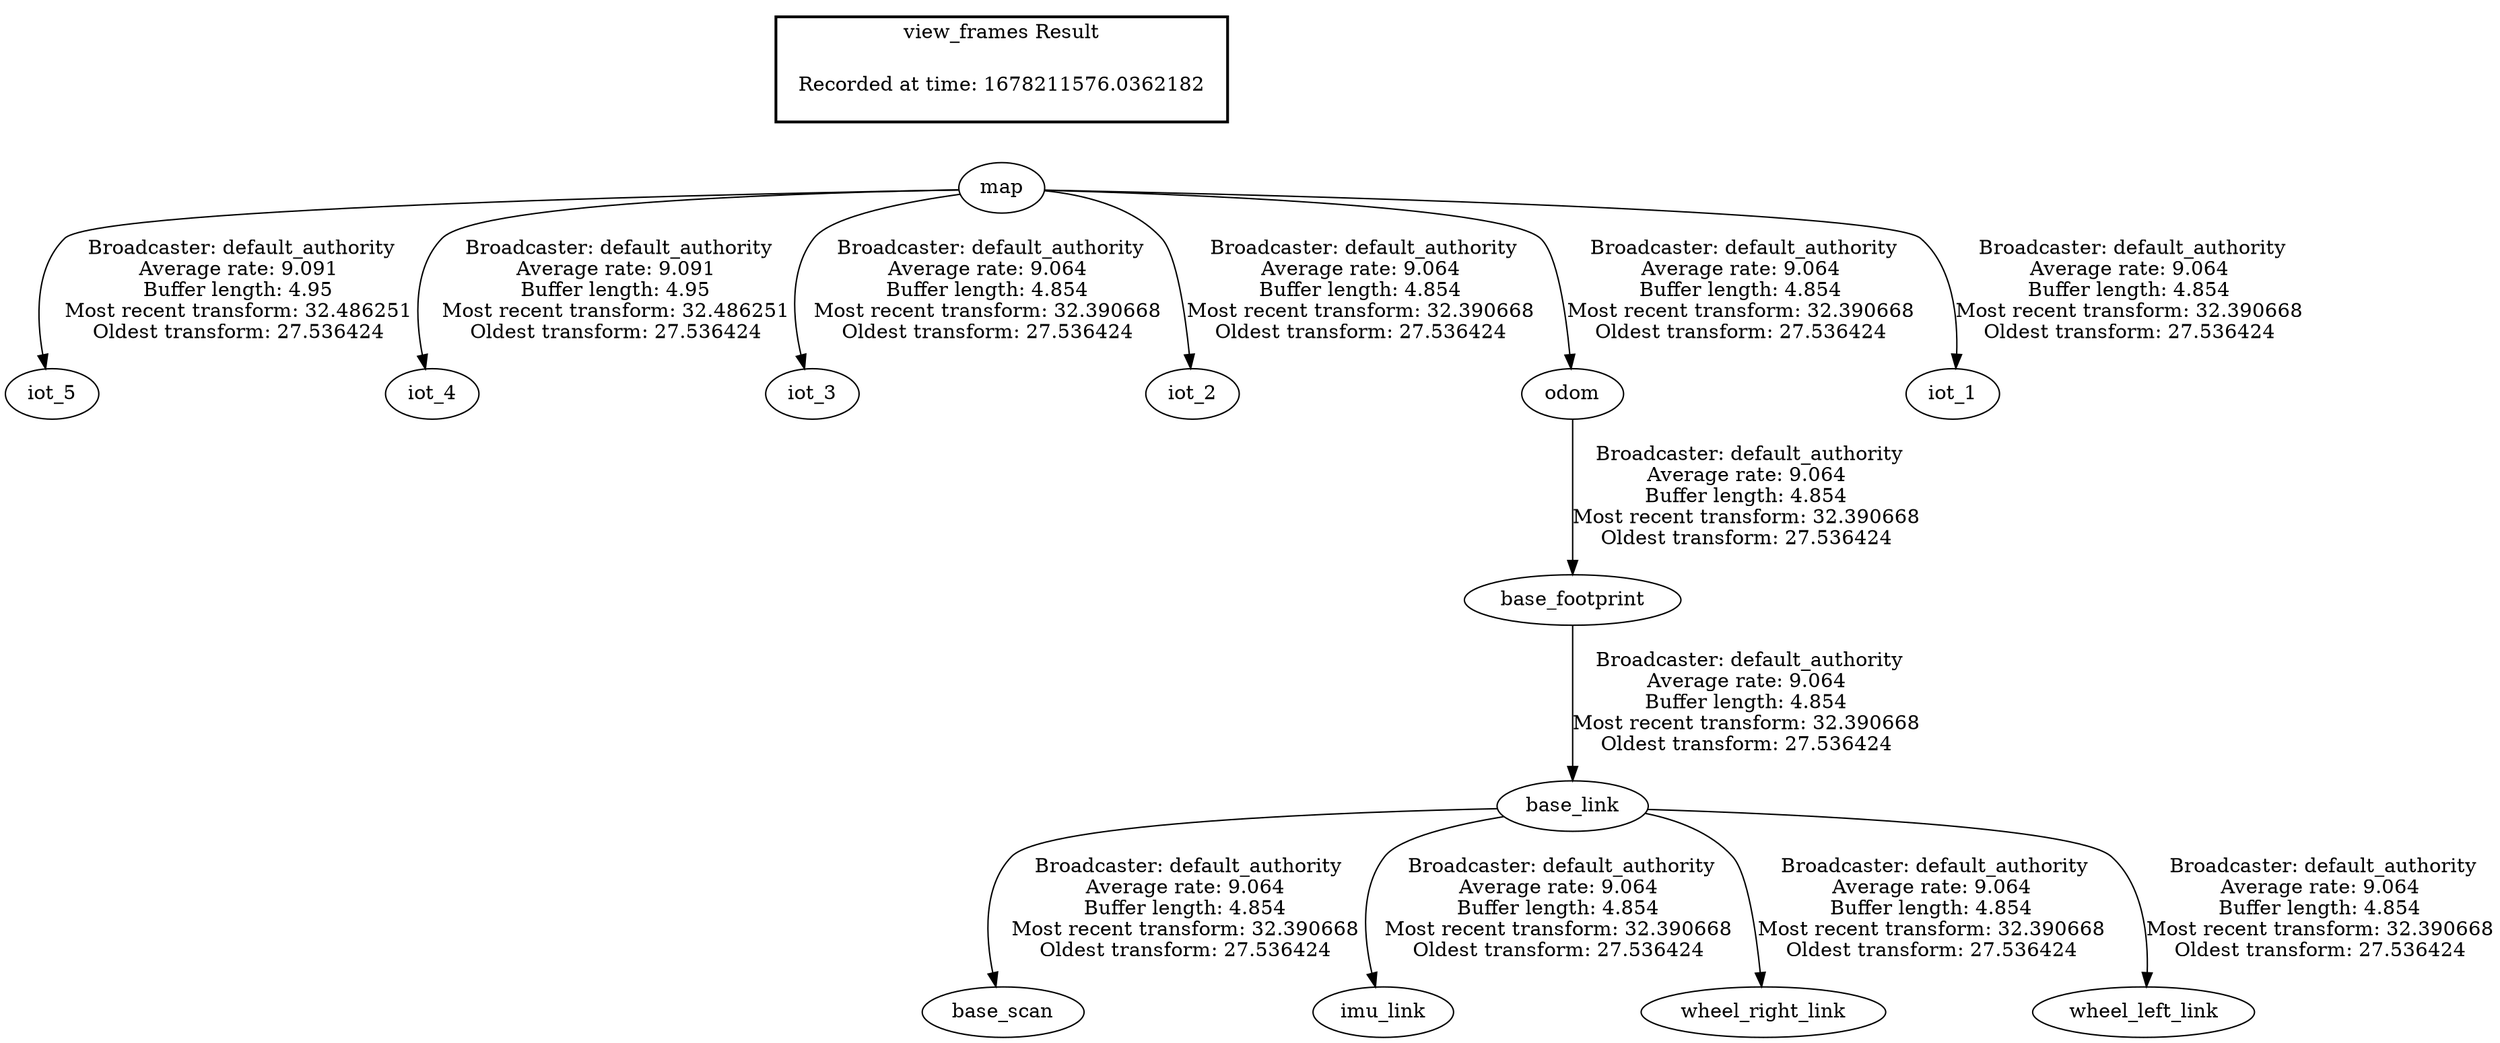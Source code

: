 digraph G {
"map" -> "iot_5"[label=" Broadcaster: default_authority\nAverage rate: 9.091\nBuffer length: 4.95\nMost recent transform: 32.486251\nOldest transform: 27.536424\n"];
"map" -> "iot_4"[label=" Broadcaster: default_authority\nAverage rate: 9.091\nBuffer length: 4.95\nMost recent transform: 32.486251\nOldest transform: 27.536424\n"];
"map" -> "iot_3"[label=" Broadcaster: default_authority\nAverage rate: 9.064\nBuffer length: 4.854\nMost recent transform: 32.390668\nOldest transform: 27.536424\n"];
"map" -> "iot_2"[label=" Broadcaster: default_authority\nAverage rate: 9.064\nBuffer length: 4.854\nMost recent transform: 32.390668\nOldest transform: 27.536424\n"];
"odom" -> "base_footprint"[label=" Broadcaster: default_authority\nAverage rate: 9.064\nBuffer length: 4.854\nMost recent transform: 32.390668\nOldest transform: 27.536424\n"];
"map" -> "odom"[label=" Broadcaster: default_authority\nAverage rate: 9.064\nBuffer length: 4.854\nMost recent transform: 32.390668\nOldest transform: 27.536424\n"];
"base_footprint" -> "base_link"[label=" Broadcaster: default_authority\nAverage rate: 9.064\nBuffer length: 4.854\nMost recent transform: 32.390668\nOldest transform: 27.536424\n"];
"base_link" -> "base_scan"[label=" Broadcaster: default_authority\nAverage rate: 9.064\nBuffer length: 4.854\nMost recent transform: 32.390668\nOldest transform: 27.536424\n"];
"base_link" -> "imu_link"[label=" Broadcaster: default_authority\nAverage rate: 9.064\nBuffer length: 4.854\nMost recent transform: 32.390668\nOldest transform: 27.536424\n"];
"base_link" -> "wheel_right_link"[label=" Broadcaster: default_authority\nAverage rate: 9.064\nBuffer length: 4.854\nMost recent transform: 32.390668\nOldest transform: 27.536424\n"];
"base_link" -> "wheel_left_link"[label=" Broadcaster: default_authority\nAverage rate: 9.064\nBuffer length: 4.854\nMost recent transform: 32.390668\nOldest transform: 27.536424\n"];
"map" -> "iot_1"[label=" Broadcaster: default_authority\nAverage rate: 9.064\nBuffer length: 4.854\nMost recent transform: 32.390668\nOldest transform: 27.536424\n"];
edge [style=invis];
 subgraph cluster_legend { style=bold; color=black; label ="view_frames Result";
"Recorded at time: 1678211576.0362182"[ shape=plaintext ] ;
}->"map";
}